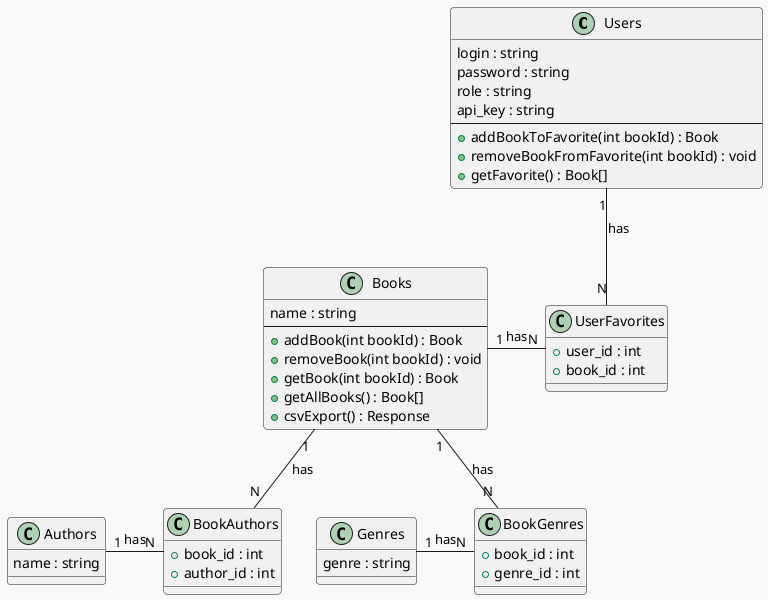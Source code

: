 @startuml
!theme mars
class Users {
  login : string
  password : string
  role : string
  api_key : string
  --
  +addBookToFavorite(int bookId) : Book
  +removeBookFromFavorite(int bookId) : void
  +getFavorite() : Book[]
}

class Books {
  name : string
  --
  +addBook(int bookId) : Book
  +removeBook(int bookId) : void
  +getBook(int bookId) : Book
  +getAllBooks() : Book[]
  +csvExport() : Response
}

class Authors {
  name : string
}

class Genres {
  genre : string
}

class BookAuthors {
  + book_id : int
  + author_id : int
}

class BookGenres {
  + book_id : int
  + genre_id : int
}

class UserFavorites {
  + user_id : int
  + book_id : int
}

Users "1" -- "N" UserFavorites : has
Books "1" - "N" UserFavorites : has
Books "1" -- "N" BookAuthors : has
Authors "1" - "N" BookAuthors : has
Books "1" -- "N" BookGenres : has
Genres "1" - "N" BookGenres : has
@enduml
